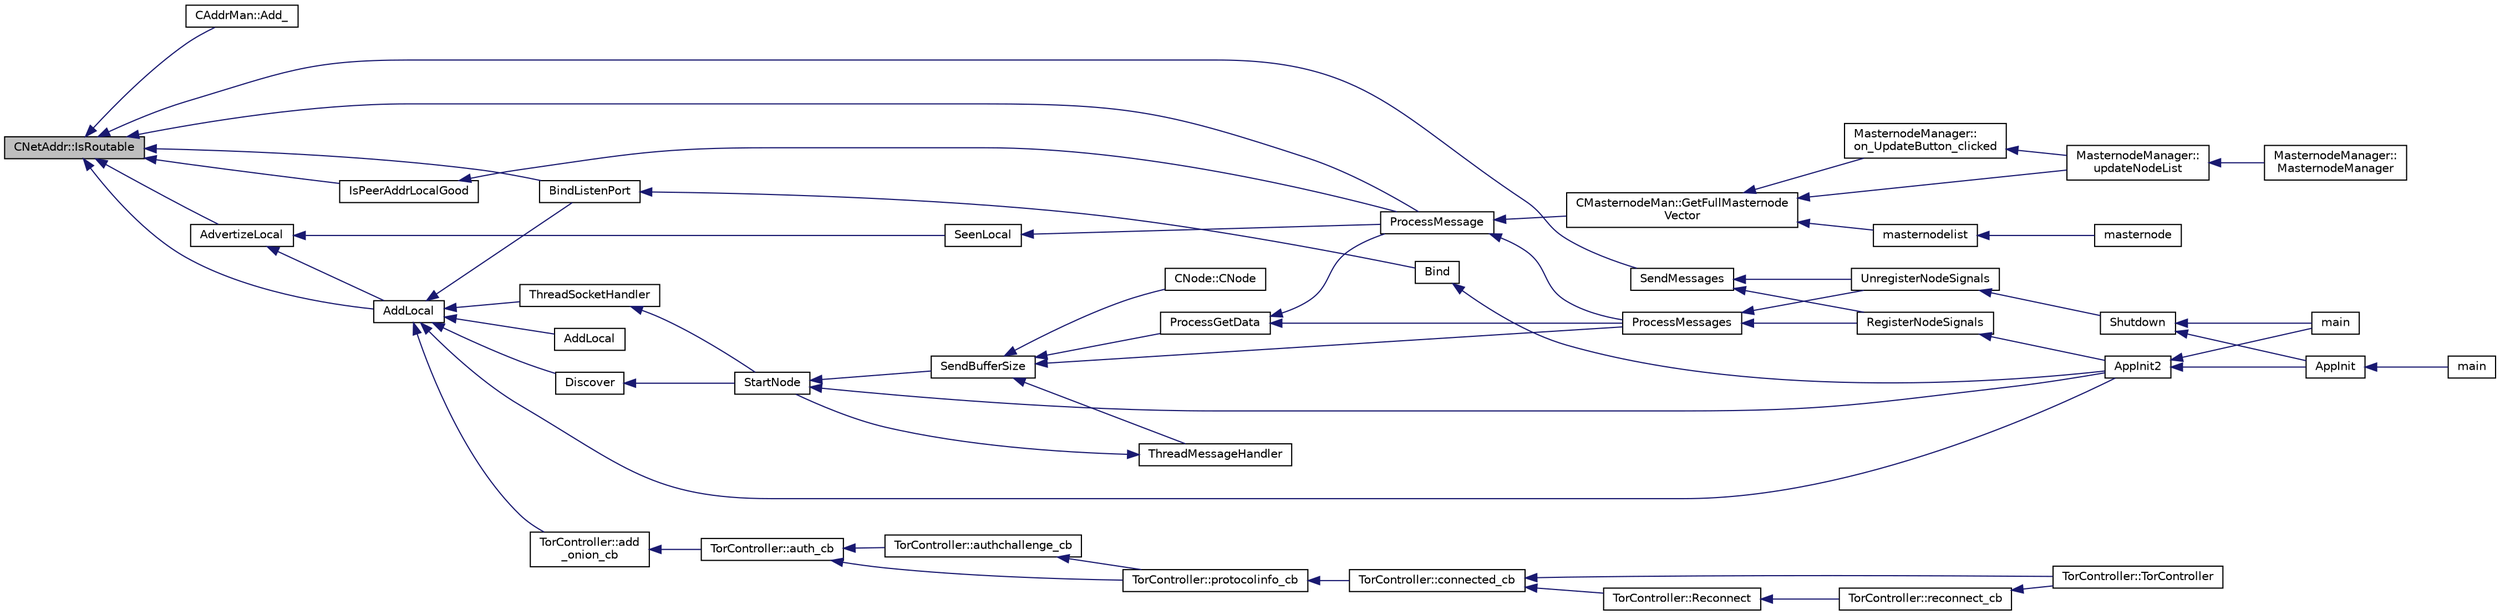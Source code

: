 digraph "CNetAddr::IsRoutable"
{
  edge [fontname="Helvetica",fontsize="10",labelfontname="Helvetica",labelfontsize="10"];
  node [fontname="Helvetica",fontsize="10",shape=record];
  rankdir="LR";
  Node663 [label="CNetAddr::IsRoutable",height=0.2,width=0.4,color="black", fillcolor="grey75", style="filled", fontcolor="black"];
  Node663 -> Node664 [dir="back",color="midnightblue",fontsize="10",style="solid",fontname="Helvetica"];
  Node664 [label="CAddrMan::Add_",height=0.2,width=0.4,color="black", fillcolor="white", style="filled",URL="$d1/dc7/class_c_addr_man.html#a9dd6df8b1904548a86054d19d4a90724"];
  Node663 -> Node665 [dir="back",color="midnightblue",fontsize="10",style="solid",fontname="Helvetica"];
  Node665 [label="ProcessMessage",height=0.2,width=0.4,color="black", fillcolor="white", style="filled",URL="$df/d0a/main_8cpp.html#a8ba92b1a4bce3c835e887a9073d17d8e"];
  Node665 -> Node666 [dir="back",color="midnightblue",fontsize="10",style="solid",fontname="Helvetica"];
  Node666 [label="ProcessMessages",height=0.2,width=0.4,color="black", fillcolor="white", style="filled",URL="$d4/dbf/main_8h.html#a196f9318f02448b85b28d612698934fd"];
  Node666 -> Node667 [dir="back",color="midnightblue",fontsize="10",style="solid",fontname="Helvetica"];
  Node667 [label="RegisterNodeSignals",height=0.2,width=0.4,color="black", fillcolor="white", style="filled",URL="$d4/dbf/main_8h.html#ab02615ff65f91d69f8d786ec900baa8a",tooltip="Register with a network node to receive its signals. "];
  Node667 -> Node668 [dir="back",color="midnightblue",fontsize="10",style="solid",fontname="Helvetica"];
  Node668 [label="AppInit2",height=0.2,width=0.4,color="black", fillcolor="white", style="filled",URL="$d8/dc0/init_8h.html#a1a4c1bfbf6ba1db77e988b89b9cadfd3",tooltip="Initialize ion. "];
  Node668 -> Node669 [dir="back",color="midnightblue",fontsize="10",style="solid",fontname="Helvetica"];
  Node669 [label="AppInit",height=0.2,width=0.4,color="black", fillcolor="white", style="filled",URL="$d4/d35/iond_8cpp.html#ac59316b767e6984e1285f0531275286b"];
  Node669 -> Node670 [dir="back",color="midnightblue",fontsize="10",style="solid",fontname="Helvetica"];
  Node670 [label="main",height=0.2,width=0.4,color="black", fillcolor="white", style="filled",URL="$d4/d35/iond_8cpp.html#a0ddf1224851353fc92bfbff6f499fa97"];
  Node668 -> Node671 [dir="back",color="midnightblue",fontsize="10",style="solid",fontname="Helvetica"];
  Node671 [label="main",height=0.2,width=0.4,color="black", fillcolor="white", style="filled",URL="$d5/d2d/ion_8cpp.html#a0ddf1224851353fc92bfbff6f499fa97"];
  Node666 -> Node672 [dir="back",color="midnightblue",fontsize="10",style="solid",fontname="Helvetica"];
  Node672 [label="UnregisterNodeSignals",height=0.2,width=0.4,color="black", fillcolor="white", style="filled",URL="$d4/dbf/main_8h.html#a3ef0cc6e9d9d6435ee2a5569244d6ebd",tooltip="Unregister a network node. "];
  Node672 -> Node673 [dir="back",color="midnightblue",fontsize="10",style="solid",fontname="Helvetica"];
  Node673 [label="Shutdown",height=0.2,width=0.4,color="black", fillcolor="white", style="filled",URL="$d8/dc0/init_8h.html#ac5f038c2b480cf9ef5e19e3eba8dbaf9"];
  Node673 -> Node669 [dir="back",color="midnightblue",fontsize="10",style="solid",fontname="Helvetica"];
  Node673 -> Node671 [dir="back",color="midnightblue",fontsize="10",style="solid",fontname="Helvetica"];
  Node665 -> Node674 [dir="back",color="midnightblue",fontsize="10",style="solid",fontname="Helvetica"];
  Node674 [label="CMasternodeMan::GetFullMasternode\lVector",height=0.2,width=0.4,color="black", fillcolor="white", style="filled",URL="$dc/d6b/class_c_masternode_man.html#ab39e213a7601e1bef2eba1d5d63206f5"];
  Node674 -> Node675 [dir="back",color="midnightblue",fontsize="10",style="solid",fontname="Helvetica"];
  Node675 [label="MasternodeManager::\lupdateNodeList",height=0.2,width=0.4,color="black", fillcolor="white", style="filled",URL="$d9/d70/class_masternode_manager.html#a5485a8bd6ccf673027165cc1207dfae9"];
  Node675 -> Node676 [dir="back",color="midnightblue",fontsize="10",style="solid",fontname="Helvetica"];
  Node676 [label="MasternodeManager::\lMasternodeManager",height=0.2,width=0.4,color="black", fillcolor="white", style="filled",URL="$d9/d70/class_masternode_manager.html#ad18cb99065e056e6b791e2356de826bf"];
  Node674 -> Node677 [dir="back",color="midnightblue",fontsize="10",style="solid",fontname="Helvetica"];
  Node677 [label="MasternodeManager::\lon_UpdateButton_clicked",height=0.2,width=0.4,color="black", fillcolor="white", style="filled",URL="$d9/d70/class_masternode_manager.html#ae8d07b4d869e3eb09fe1be445eff0430"];
  Node677 -> Node675 [dir="back",color="midnightblue",fontsize="10",style="solid",fontname="Helvetica"];
  Node674 -> Node678 [dir="back",color="midnightblue",fontsize="10",style="solid",fontname="Helvetica"];
  Node678 [label="masternodelist",height=0.2,width=0.4,color="black", fillcolor="white", style="filled",URL="$d5/d6b/rpcstashedsend_8cpp.html#a3a7ed7e37f21eb2912afc6e776f7236c"];
  Node678 -> Node679 [dir="back",color="midnightblue",fontsize="10",style="solid",fontname="Helvetica"];
  Node679 [label="masternode",height=0.2,width=0.4,color="black", fillcolor="white", style="filled",URL="$d5/d6b/rpcstashedsend_8cpp.html#a30609e443aeb47c29ed0878d16b1b5e1"];
  Node663 -> Node680 [dir="back",color="midnightblue",fontsize="10",style="solid",fontname="Helvetica"];
  Node680 [label="SendMessages",height=0.2,width=0.4,color="black", fillcolor="white", style="filled",URL="$d4/dbf/main_8h.html#a711a5bdb30c9c9bbdc83011b1cbbe2f3"];
  Node680 -> Node667 [dir="back",color="midnightblue",fontsize="10",style="solid",fontname="Helvetica"];
  Node680 -> Node672 [dir="back",color="midnightblue",fontsize="10",style="solid",fontname="Helvetica"];
  Node663 -> Node681 [dir="back",color="midnightblue",fontsize="10",style="solid",fontname="Helvetica"];
  Node681 [label="IsPeerAddrLocalGood",height=0.2,width=0.4,color="black", fillcolor="white", style="filled",URL="$d7/d97/net_8h.html#a058b75c6fcc94a0643184c237ad6de93"];
  Node681 -> Node665 [dir="back",color="midnightblue",fontsize="10",style="solid",fontname="Helvetica"];
  Node663 -> Node682 [dir="back",color="midnightblue",fontsize="10",style="solid",fontname="Helvetica"];
  Node682 [label="AdvertizeLocal",height=0.2,width=0.4,color="black", fillcolor="white", style="filled",URL="$dd/d84/net_8cpp.html#a11932bbb34fc72238e9069c6e5363108"];
  Node682 -> Node683 [dir="back",color="midnightblue",fontsize="10",style="solid",fontname="Helvetica"];
  Node683 [label="AddLocal",height=0.2,width=0.4,color="black", fillcolor="white", style="filled",URL="$d7/d97/net_8h.html#a337d6af198a6b0d75f830e56da9b91e9"];
  Node683 -> Node668 [dir="back",color="midnightblue",fontsize="10",style="solid",fontname="Helvetica"];
  Node683 -> Node684 [dir="back",color="midnightblue",fontsize="10",style="solid",fontname="Helvetica"];
  Node684 [label="AddLocal",height=0.2,width=0.4,color="black", fillcolor="white", style="filled",URL="$d7/d97/net_8h.html#abda4e8f87772f9a9d9d8f52a93791ffc"];
  Node683 -> Node685 [dir="back",color="midnightblue",fontsize="10",style="solid",fontname="Helvetica"];
  Node685 [label="ThreadSocketHandler",height=0.2,width=0.4,color="black", fillcolor="white", style="filled",URL="$dd/d84/net_8cpp.html#aa1111c12121e039bbd8eedb556e4514a"];
  Node685 -> Node686 [dir="back",color="midnightblue",fontsize="10",style="solid",fontname="Helvetica"];
  Node686 [label="StartNode",height=0.2,width=0.4,color="black", fillcolor="white", style="filled",URL="$d7/d97/net_8h.html#a9396d8054e8f74959e9391871aaddde0"];
  Node686 -> Node668 [dir="back",color="midnightblue",fontsize="10",style="solid",fontname="Helvetica"];
  Node686 -> Node687 [dir="back",color="midnightblue",fontsize="10",style="solid",fontname="Helvetica"];
  Node687 [label="SendBufferSize",height=0.2,width=0.4,color="black", fillcolor="white", style="filled",URL="$d7/d97/net_8h.html#a13f289d6233bd32b78a38793f76bdccb"];
  Node687 -> Node688 [dir="back",color="midnightblue",fontsize="10",style="solid",fontname="Helvetica"];
  Node688 [label="ProcessGetData",height=0.2,width=0.4,color="black", fillcolor="white", style="filled",URL="$df/d0a/main_8cpp.html#a3be415b83ecfe1f4215e0bd28c3b1eec"];
  Node688 -> Node665 [dir="back",color="midnightblue",fontsize="10",style="solid",fontname="Helvetica"];
  Node688 -> Node666 [dir="back",color="midnightblue",fontsize="10",style="solid",fontname="Helvetica"];
  Node687 -> Node666 [dir="back",color="midnightblue",fontsize="10",style="solid",fontname="Helvetica"];
  Node687 -> Node689 [dir="back",color="midnightblue",fontsize="10",style="solid",fontname="Helvetica"];
  Node689 [label="ThreadMessageHandler",height=0.2,width=0.4,color="black", fillcolor="white", style="filled",URL="$dd/d84/net_8cpp.html#a379b0d3521bdd62ac296f219d70c4e30"];
  Node689 -> Node686 [dir="back",color="midnightblue",fontsize="10",style="solid",fontname="Helvetica"];
  Node687 -> Node690 [dir="back",color="midnightblue",fontsize="10",style="solid",fontname="Helvetica"];
  Node690 [label="CNode::CNode",height=0.2,width=0.4,color="black", fillcolor="white", style="filled",URL="$d1/d64/class_c_node.html#a51556705550511146245b9fb2fec09c1"];
  Node683 -> Node691 [dir="back",color="midnightblue",fontsize="10",style="solid",fontname="Helvetica"];
  Node691 [label="BindListenPort",height=0.2,width=0.4,color="black", fillcolor="white", style="filled",URL="$dd/d84/net_8cpp.html#a0c8010ad96acff7cca6aca684ec42b71"];
  Node691 -> Node692 [dir="back",color="midnightblue",fontsize="10",style="solid",fontname="Helvetica"];
  Node692 [label="Bind",height=0.2,width=0.4,color="black", fillcolor="white", style="filled",URL="$d0/dc9/init_8cpp.html#a9a9b0573392f737da5951ceef838bb49"];
  Node692 -> Node668 [dir="back",color="midnightblue",fontsize="10",style="solid",fontname="Helvetica"];
  Node683 -> Node693 [dir="back",color="midnightblue",fontsize="10",style="solid",fontname="Helvetica"];
  Node693 [label="Discover",height=0.2,width=0.4,color="black", fillcolor="white", style="filled",URL="$dd/d84/net_8cpp.html#a048eb0919e57aa88134e1afad7ee1ecb"];
  Node693 -> Node686 [dir="back",color="midnightblue",fontsize="10",style="solid",fontname="Helvetica"];
  Node683 -> Node694 [dir="back",color="midnightblue",fontsize="10",style="solid",fontname="Helvetica"];
  Node694 [label="TorController::add\l_onion_cb",height=0.2,width=0.4,color="black", fillcolor="white", style="filled",URL="$da/dd9/class_tor_controller.html#a78b762c14a006b2f509261a95963ff67",tooltip="Callback for ADD_ONION result. "];
  Node694 -> Node695 [dir="back",color="midnightblue",fontsize="10",style="solid",fontname="Helvetica"];
  Node695 [label="TorController::auth_cb",height=0.2,width=0.4,color="black", fillcolor="white", style="filled",URL="$da/dd9/class_tor_controller.html#ae36bc33cb3088384517c68f71e9944ce",tooltip="Callback for AUTHENTICATE result. "];
  Node695 -> Node696 [dir="back",color="midnightblue",fontsize="10",style="solid",fontname="Helvetica"];
  Node696 [label="TorController::authchallenge_cb",height=0.2,width=0.4,color="black", fillcolor="white", style="filled",URL="$da/dd9/class_tor_controller.html#a86f1396b9f242183ffe777e0951eb997",tooltip="Callback for AUTHCHALLENGE result. "];
  Node696 -> Node697 [dir="back",color="midnightblue",fontsize="10",style="solid",fontname="Helvetica"];
  Node697 [label="TorController::protocolinfo_cb",height=0.2,width=0.4,color="black", fillcolor="white", style="filled",URL="$da/dd9/class_tor_controller.html#aee36fcd1cd60d7f4eb007d909894b1c3",tooltip="Callback for PROTOCOLINFO result. "];
  Node697 -> Node698 [dir="back",color="midnightblue",fontsize="10",style="solid",fontname="Helvetica"];
  Node698 [label="TorController::connected_cb",height=0.2,width=0.4,color="black", fillcolor="white", style="filled",URL="$da/dd9/class_tor_controller.html#a59d56a1525a08235b07dd9eadbae0d1f",tooltip="Callback after successful connection. "];
  Node698 -> Node699 [dir="back",color="midnightblue",fontsize="10",style="solid",fontname="Helvetica"];
  Node699 [label="TorController::TorController",height=0.2,width=0.4,color="black", fillcolor="white", style="filled",URL="$da/dd9/class_tor_controller.html#ab38d90df15a9e3f2c6e1f4f24073a64e"];
  Node698 -> Node700 [dir="back",color="midnightblue",fontsize="10",style="solid",fontname="Helvetica"];
  Node700 [label="TorController::Reconnect",height=0.2,width=0.4,color="black", fillcolor="white", style="filled",URL="$da/dd9/class_tor_controller.html#ae5d4304836fce79574ec540c5ada8269",tooltip="Reconnect, after getting disconnected. "];
  Node700 -> Node701 [dir="back",color="midnightblue",fontsize="10",style="solid",fontname="Helvetica"];
  Node701 [label="TorController::reconnect_cb",height=0.2,width=0.4,color="black", fillcolor="white", style="filled",URL="$da/dd9/class_tor_controller.html#a2fa9614b4fa0e24c57f443b3c56f835c",tooltip="Callback for reconnect timer. "];
  Node701 -> Node699 [dir="back",color="midnightblue",fontsize="10",style="solid",fontname="Helvetica"];
  Node695 -> Node697 [dir="back",color="midnightblue",fontsize="10",style="solid",fontname="Helvetica"];
  Node682 -> Node702 [dir="back",color="midnightblue",fontsize="10",style="solid",fontname="Helvetica"];
  Node702 [label="SeenLocal",height=0.2,width=0.4,color="black", fillcolor="white", style="filled",URL="$d7/d97/net_8h.html#af7487aacfc9d708b3db40c255ec070a8",tooltip="vote for a local address "];
  Node702 -> Node665 [dir="back",color="midnightblue",fontsize="10",style="solid",fontname="Helvetica"];
  Node663 -> Node683 [dir="back",color="midnightblue",fontsize="10",style="solid",fontname="Helvetica"];
  Node663 -> Node691 [dir="back",color="midnightblue",fontsize="10",style="solid",fontname="Helvetica"];
}
